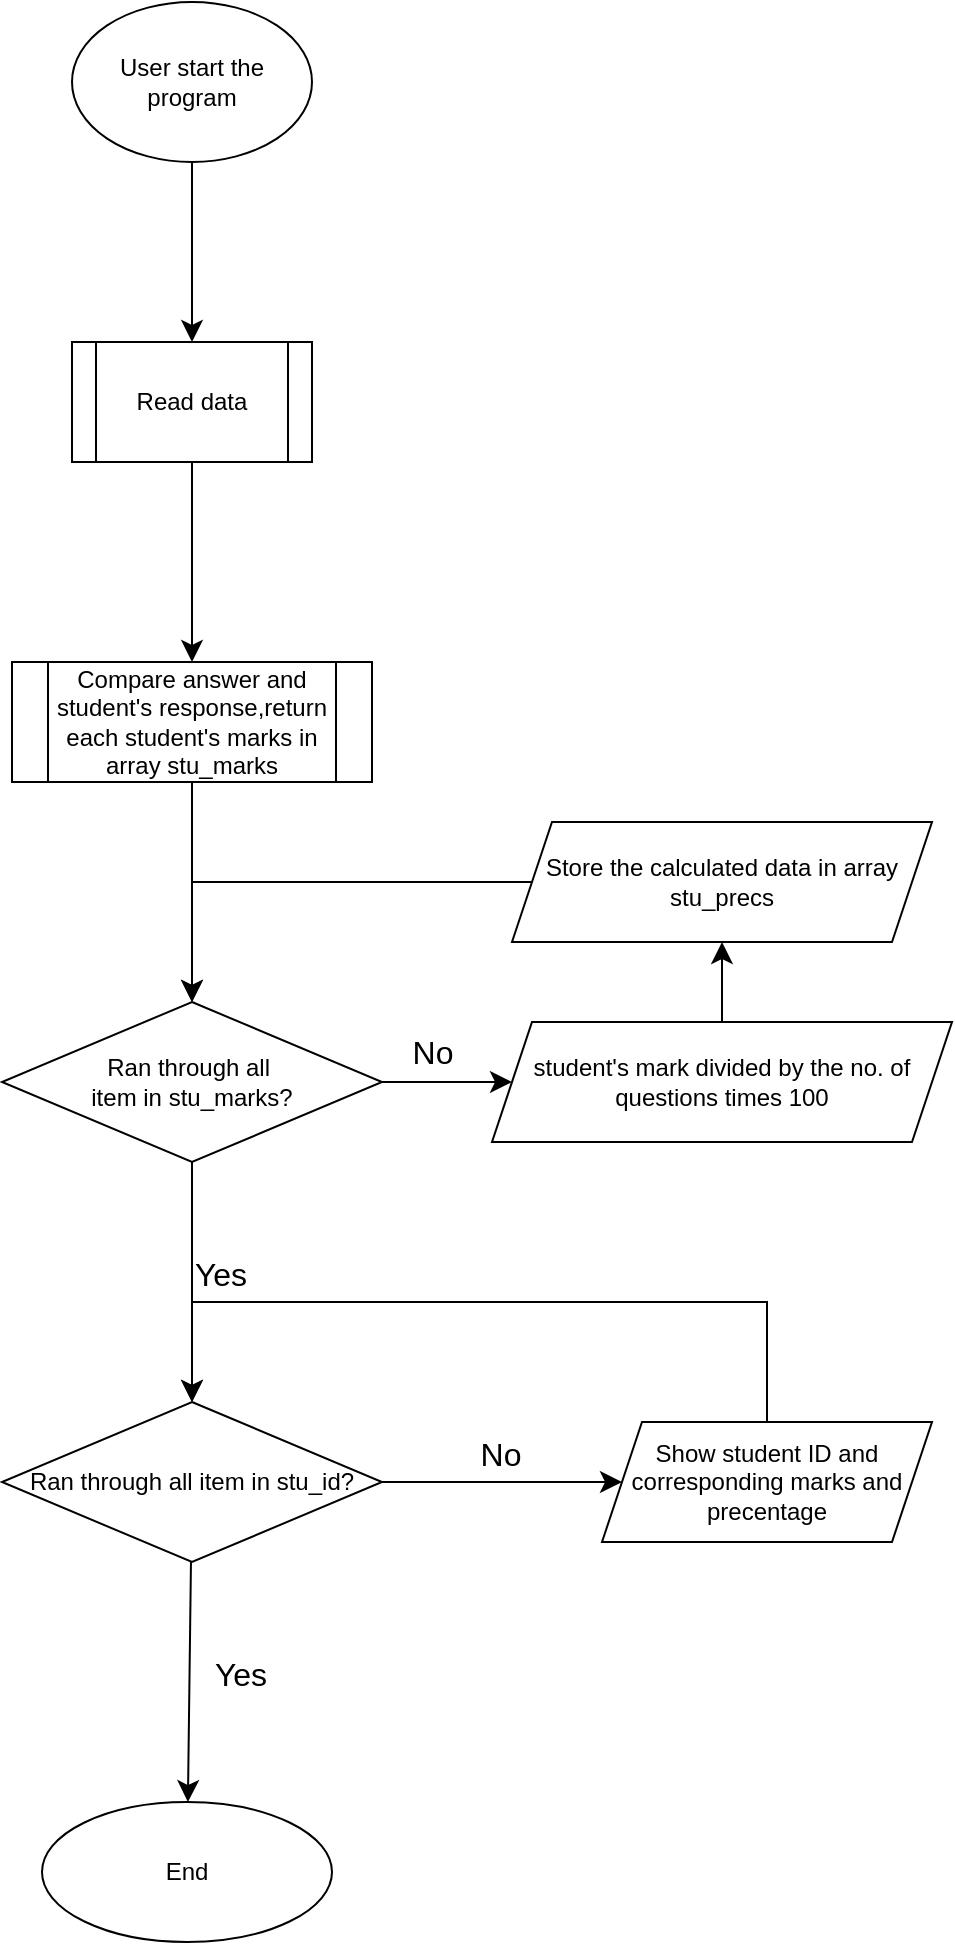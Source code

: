 <mxfile version="24.7.7">
  <diagram id="C5RBs43oDa-KdzZeNtuy" name="Page-1">
    <mxGraphModel dx="1239" dy="867" grid="1" gridSize="10" guides="1" tooltips="1" connect="1" arrows="1" fold="1" page="1" pageScale="1" pageWidth="827" pageHeight="1169" math="0" shadow="0">
      <root>
        <mxCell id="WIyWlLk6GJQsqaUBKTNV-0" />
        <mxCell id="WIyWlLk6GJQsqaUBKTNV-1" parent="WIyWlLk6GJQsqaUBKTNV-0" />
        <mxCell id="Lhh2ww8dIy2etedaQfg8-4" style="edgeStyle=none;curved=1;rounded=0;orthogonalLoop=1;jettySize=auto;html=1;entryX=0.5;entryY=0;entryDx=0;entryDy=0;fontSize=12;startSize=8;endSize=8;" edge="1" parent="WIyWlLk6GJQsqaUBKTNV-1" source="Lhh2ww8dIy2etedaQfg8-0">
          <mxGeometry relative="1" as="geometry">
            <mxPoint x="440" y="200" as="targetPoint" />
          </mxGeometry>
        </mxCell>
        <mxCell id="Lhh2ww8dIy2etedaQfg8-0" value="User start the program" style="ellipse;whiteSpace=wrap;html=1;" vertex="1" parent="WIyWlLk6GJQsqaUBKTNV-1">
          <mxGeometry x="380" y="30" width="120" height="80" as="geometry" />
        </mxCell>
        <mxCell id="Lhh2ww8dIy2etedaQfg8-9" style="edgeStyle=none;curved=1;rounded=0;orthogonalLoop=1;jettySize=auto;html=1;entryX=0.5;entryY=0;entryDx=0;entryDy=0;fontSize=12;startSize=8;endSize=8;" edge="1" parent="WIyWlLk6GJQsqaUBKTNV-1" source="Lhh2ww8dIy2etedaQfg8-6" target="Lhh2ww8dIy2etedaQfg8-7">
          <mxGeometry relative="1" as="geometry" />
        </mxCell>
        <mxCell id="Lhh2ww8dIy2etedaQfg8-6" value="Read data" style="shape=process;whiteSpace=wrap;html=1;backgroundOutline=1;" vertex="1" parent="WIyWlLk6GJQsqaUBKTNV-1">
          <mxGeometry x="380" y="200" width="120" height="60" as="geometry" />
        </mxCell>
        <mxCell id="Lhh2ww8dIy2etedaQfg8-11" value="" style="edgeStyle=none;curved=1;rounded=0;orthogonalLoop=1;jettySize=auto;html=1;fontSize=12;startSize=8;endSize=8;" edge="1" parent="WIyWlLk6GJQsqaUBKTNV-1" source="Lhh2ww8dIy2etedaQfg8-7" target="Lhh2ww8dIy2etedaQfg8-10">
          <mxGeometry relative="1" as="geometry" />
        </mxCell>
        <mxCell id="Lhh2ww8dIy2etedaQfg8-7" value="Compare answer and student&#39;s response,return each student&#39;s marks in array stu_marks" style="shape=process;whiteSpace=wrap;html=1;backgroundOutline=1;" vertex="1" parent="WIyWlLk6GJQsqaUBKTNV-1">
          <mxGeometry x="350" y="360" width="180" height="60" as="geometry" />
        </mxCell>
        <mxCell id="Lhh2ww8dIy2etedaQfg8-14" style="edgeStyle=none;curved=1;rounded=0;orthogonalLoop=1;jettySize=auto;html=1;entryX=0;entryY=0.5;entryDx=0;entryDy=0;fontSize=12;startSize=8;endSize=8;" edge="1" parent="WIyWlLk6GJQsqaUBKTNV-1" source="Lhh2ww8dIy2etedaQfg8-10" target="Lhh2ww8dIy2etedaQfg8-13">
          <mxGeometry relative="1" as="geometry" />
        </mxCell>
        <mxCell id="Lhh2ww8dIy2etedaQfg8-31" value="" style="edgeStyle=none;curved=1;rounded=0;orthogonalLoop=1;jettySize=auto;html=1;fontSize=12;startSize=8;endSize=8;" edge="1" parent="WIyWlLk6GJQsqaUBKTNV-1" source="Lhh2ww8dIy2etedaQfg8-10" target="Lhh2ww8dIy2etedaQfg8-30">
          <mxGeometry relative="1" as="geometry" />
        </mxCell>
        <mxCell id="Lhh2ww8dIy2etedaQfg8-10" value="Ran through all&amp;nbsp;&lt;div&gt;item in stu_marks?&lt;/div&gt;" style="rhombus;whiteSpace=wrap;html=1;" vertex="1" parent="WIyWlLk6GJQsqaUBKTNV-1">
          <mxGeometry x="345" y="530" width="190" height="80" as="geometry" />
        </mxCell>
        <mxCell id="Lhh2ww8dIy2etedaQfg8-22" style="edgeStyle=none;curved=1;rounded=0;orthogonalLoop=1;jettySize=auto;html=1;entryX=0.5;entryY=1;entryDx=0;entryDy=0;fontSize=12;startSize=8;endSize=8;" edge="1" parent="WIyWlLk6GJQsqaUBKTNV-1" source="Lhh2ww8dIy2etedaQfg8-13" target="Lhh2ww8dIy2etedaQfg8-20">
          <mxGeometry relative="1" as="geometry" />
        </mxCell>
        <mxCell id="Lhh2ww8dIy2etedaQfg8-13" value="student&#39;s mark divided by the no. of questions times 100" style="shape=parallelogram;perimeter=parallelogramPerimeter;whiteSpace=wrap;html=1;fixedSize=1;" vertex="1" parent="WIyWlLk6GJQsqaUBKTNV-1">
          <mxGeometry x="590" y="540" width="230" height="60" as="geometry" />
        </mxCell>
        <mxCell id="Lhh2ww8dIy2etedaQfg8-20" value="Store the calculated data in array stu_precs" style="shape=parallelogram;perimeter=parallelogramPerimeter;whiteSpace=wrap;html=1;fixedSize=1;" vertex="1" parent="WIyWlLk6GJQsqaUBKTNV-1">
          <mxGeometry x="600" y="440" width="210" height="60" as="geometry" />
        </mxCell>
        <mxCell id="Lhh2ww8dIy2etedaQfg8-24" value="" style="edgeStyle=segmentEdgeStyle;endArrow=classic;html=1;curved=0;rounded=0;endSize=8;startSize=8;fontSize=12;exitX=0;exitY=0.5;exitDx=0;exitDy=0;entryX=0.5;entryY=0;entryDx=0;entryDy=0;" edge="1" parent="WIyWlLk6GJQsqaUBKTNV-1" source="Lhh2ww8dIy2etedaQfg8-20" target="Lhh2ww8dIy2etedaQfg8-10">
          <mxGeometry width="50" height="50" relative="1" as="geometry">
            <mxPoint x="585" y="450" as="sourcePoint" />
            <mxPoint x="535" y="500" as="targetPoint" />
          </mxGeometry>
        </mxCell>
        <mxCell id="Lhh2ww8dIy2etedaQfg8-26" value="No" style="text;html=1;align=center;verticalAlign=middle;resizable=0;points=[];autosize=1;strokeColor=none;fillColor=none;fontSize=16;" vertex="1" parent="WIyWlLk6GJQsqaUBKTNV-1">
          <mxGeometry x="540" y="540" width="40" height="30" as="geometry" />
        </mxCell>
        <mxCell id="Lhh2ww8dIy2etedaQfg8-34" style="edgeStyle=none;curved=1;rounded=0;orthogonalLoop=1;jettySize=auto;html=1;entryX=0;entryY=0.5;entryDx=0;entryDy=0;fontSize=12;startSize=8;endSize=8;" edge="1" parent="WIyWlLk6GJQsqaUBKTNV-1" source="Lhh2ww8dIy2etedaQfg8-30" target="Lhh2ww8dIy2etedaQfg8-33">
          <mxGeometry relative="1" as="geometry" />
        </mxCell>
        <mxCell id="Lhh2ww8dIy2etedaQfg8-38" value="" style="edgeStyle=none;curved=1;rounded=0;orthogonalLoop=1;jettySize=auto;html=1;fontSize=12;startSize=8;endSize=8;" edge="1" parent="WIyWlLk6GJQsqaUBKTNV-1" source="Lhh2ww8dIy2etedaQfg8-30" target="Lhh2ww8dIy2etedaQfg8-37">
          <mxGeometry relative="1" as="geometry" />
        </mxCell>
        <mxCell id="Lhh2ww8dIy2etedaQfg8-30" value="Ran through all item in stu_id?" style="rhombus;whiteSpace=wrap;html=1;" vertex="1" parent="WIyWlLk6GJQsqaUBKTNV-1">
          <mxGeometry x="345" y="730" width="190" height="80" as="geometry" />
        </mxCell>
        <mxCell id="Lhh2ww8dIy2etedaQfg8-32" value="Yes" style="text;html=1;align=center;verticalAlign=middle;resizable=0;points=[];autosize=1;strokeColor=none;fillColor=none;fontSize=16;" vertex="1" parent="WIyWlLk6GJQsqaUBKTNV-1">
          <mxGeometry x="429" y="651" width="50" height="30" as="geometry" />
        </mxCell>
        <mxCell id="Lhh2ww8dIy2etedaQfg8-33" value="Show student ID and corresponding marks and precentage" style="shape=parallelogram;perimeter=parallelogramPerimeter;whiteSpace=wrap;html=1;fixedSize=1;" vertex="1" parent="WIyWlLk6GJQsqaUBKTNV-1">
          <mxGeometry x="645" y="740" width="165" height="60" as="geometry" />
        </mxCell>
        <mxCell id="Lhh2ww8dIy2etedaQfg8-35" value="" style="edgeStyle=segmentEdgeStyle;endArrow=classic;html=1;curved=0;rounded=0;endSize=8;startSize=8;fontSize=12;exitX=0.5;exitY=0;exitDx=0;exitDy=0;entryX=0.5;entryY=0;entryDx=0;entryDy=0;" edge="1" parent="WIyWlLk6GJQsqaUBKTNV-1" source="Lhh2ww8dIy2etedaQfg8-33" target="Lhh2ww8dIy2etedaQfg8-30">
          <mxGeometry width="50" height="50" relative="1" as="geometry">
            <mxPoint x="720" y="701" as="sourcePoint" />
            <mxPoint x="560" y="680" as="targetPoint" />
            <Array as="points">
              <mxPoint x="727" y="680" />
              <mxPoint x="440" y="680" />
            </Array>
          </mxGeometry>
        </mxCell>
        <mxCell id="Lhh2ww8dIy2etedaQfg8-36" value="No" style="text;html=1;align=center;verticalAlign=middle;resizable=0;points=[];autosize=1;strokeColor=none;fillColor=none;fontSize=16;" vertex="1" parent="WIyWlLk6GJQsqaUBKTNV-1">
          <mxGeometry x="574" y="741" width="40" height="30" as="geometry" />
        </mxCell>
        <mxCell id="Lhh2ww8dIy2etedaQfg8-37" value="End" style="ellipse;whiteSpace=wrap;html=1;" vertex="1" parent="WIyWlLk6GJQsqaUBKTNV-1">
          <mxGeometry x="365" y="930" width="145" height="70" as="geometry" />
        </mxCell>
        <mxCell id="Lhh2ww8dIy2etedaQfg8-39" value="Yes" style="text;html=1;align=center;verticalAlign=middle;resizable=0;points=[];autosize=1;strokeColor=none;fillColor=none;fontSize=16;" vertex="1" parent="WIyWlLk6GJQsqaUBKTNV-1">
          <mxGeometry x="439" y="851" width="50" height="30" as="geometry" />
        </mxCell>
      </root>
    </mxGraphModel>
  </diagram>
</mxfile>

